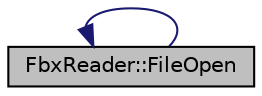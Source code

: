 digraph "FbxReader::FileOpen"
{
  edge [fontname="Helvetica",fontsize="10",labelfontname="Helvetica",labelfontsize="10"];
  node [fontname="Helvetica",fontsize="10",shape=record];
  rankdir="LR";
  Node14 [label="FbxReader::FileOpen",height=0.2,width=0.4,color="black", fillcolor="grey75", style="filled", fontcolor="black"];
  Node14 -> Node14 [dir="back",color="midnightblue",fontsize="10",style="solid",fontname="Helvetica"];
}
